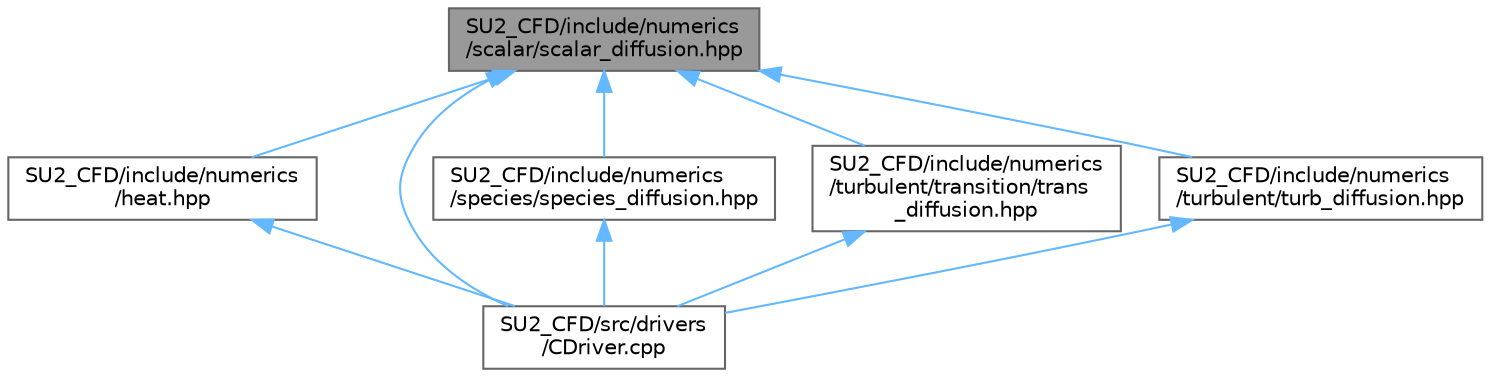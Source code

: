 digraph "SU2_CFD/include/numerics/scalar/scalar_diffusion.hpp"
{
 // LATEX_PDF_SIZE
  bgcolor="transparent";
  edge [fontname=Helvetica,fontsize=10,labelfontname=Helvetica,labelfontsize=10];
  node [fontname=Helvetica,fontsize=10,shape=box,height=0.2,width=0.4];
  Node1 [id="Node000001",label="SU2_CFD/include/numerics\l/scalar/scalar_diffusion.hpp",height=0.2,width=0.4,color="gray40", fillcolor="grey60", style="filled", fontcolor="black",tooltip="Declarations of numerics classes for discretization of viscous fluxes in scalar problems."];
  Node1 -> Node2 [id="edge1_Node000001_Node000002",dir="back",color="steelblue1",style="solid",tooltip=" "];
  Node2 [id="Node000002",label="SU2_CFD/include/numerics\l/heat.hpp",height=0.2,width=0.4,color="grey40", fillcolor="white", style="filled",URL="$heat_8hpp.html",tooltip="Declarations of numerics classes for heat transfer problems."];
  Node2 -> Node3 [id="edge2_Node000002_Node000003",dir="back",color="steelblue1",style="solid",tooltip=" "];
  Node3 [id="Node000003",label="SU2_CFD/src/drivers\l/CDriver.cpp",height=0.2,width=0.4,color="grey40", fillcolor="white", style="filled",URL="$CDriver_8cpp.html",tooltip="The main subroutines for driving single or multi-zone problems."];
  Node1 -> Node4 [id="edge3_Node000001_Node000004",dir="back",color="steelblue1",style="solid",tooltip=" "];
  Node4 [id="Node000004",label="SU2_CFD/include/numerics\l/species/species_diffusion.hpp",height=0.2,width=0.4,color="grey40", fillcolor="white", style="filled",URL="$species__diffusion_8hpp.html",tooltip="Declarations of numerics classes for discretization of viscous fluxes in species problems."];
  Node4 -> Node3 [id="edge4_Node000004_Node000003",dir="back",color="steelblue1",style="solid",tooltip=" "];
  Node1 -> Node5 [id="edge5_Node000001_Node000005",dir="back",color="steelblue1",style="solid",tooltip=" "];
  Node5 [id="Node000005",label="SU2_CFD/include/numerics\l/turbulent/transition/trans\l_diffusion.hpp",height=0.2,width=0.4,color="grey40", fillcolor="white", style="filled",URL="$trans__diffusion_8hpp.html",tooltip="Declarations of numerics classes for discretization of viscous fluxes in transition problems."];
  Node5 -> Node3 [id="edge6_Node000005_Node000003",dir="back",color="steelblue1",style="solid",tooltip=" "];
  Node1 -> Node6 [id="edge7_Node000001_Node000006",dir="back",color="steelblue1",style="solid",tooltip=" "];
  Node6 [id="Node000006",label="SU2_CFD/include/numerics\l/turbulent/turb_diffusion.hpp",height=0.2,width=0.4,color="grey40", fillcolor="white", style="filled",URL="$turb__diffusion_8hpp.html",tooltip="Declarations of numerics classes for discretization of viscous fluxes in turbulence problems."];
  Node6 -> Node3 [id="edge8_Node000006_Node000003",dir="back",color="steelblue1",style="solid",tooltip=" "];
  Node1 -> Node3 [id="edge9_Node000001_Node000003",dir="back",color="steelblue1",style="solid",tooltip=" "];
}
